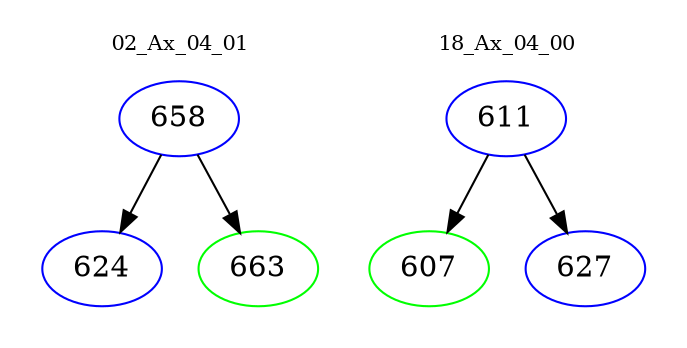 digraph{
subgraph cluster_0 {
color = white
label = "02_Ax_04_01";
fontsize=10;
T0_658 [label="658", color="blue"]
T0_658 -> T0_624 [color="black"]
T0_624 [label="624", color="blue"]
T0_658 -> T0_663 [color="black"]
T0_663 [label="663", color="green"]
}
subgraph cluster_1 {
color = white
label = "18_Ax_04_00";
fontsize=10;
T1_611 [label="611", color="blue"]
T1_611 -> T1_607 [color="black"]
T1_607 [label="607", color="green"]
T1_611 -> T1_627 [color="black"]
T1_627 [label="627", color="blue"]
}
}
